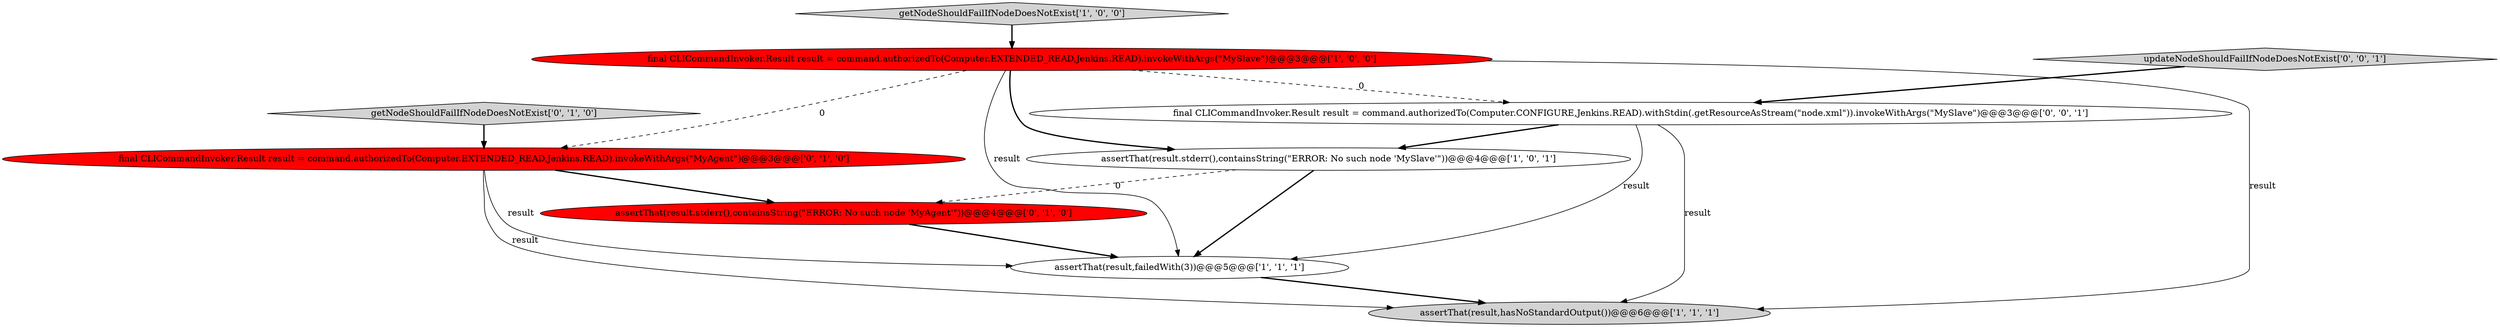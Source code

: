 digraph {
9 [style = filled, label = "final CLICommandInvoker.Result result = command.authorizedTo(Computer.CONFIGURE,Jenkins.READ).withStdin(.getResourceAsStream(\"node.xml\")).invokeWithArgs(\"MySlave\")@@@3@@@['0', '0', '1']", fillcolor = white, shape = ellipse image = "AAA0AAABBB3BBB"];
6 [style = filled, label = "assertThat(result.stderr(),containsString(\"ERROR: No such node 'MyAgent'\"))@@@4@@@['0', '1', '0']", fillcolor = red, shape = ellipse image = "AAA1AAABBB2BBB"];
7 [style = filled, label = "getNodeShouldFailIfNodeDoesNotExist['0', '1', '0']", fillcolor = lightgray, shape = diamond image = "AAA0AAABBB2BBB"];
5 [style = filled, label = "final CLICommandInvoker.Result result = command.authorizedTo(Computer.EXTENDED_READ,Jenkins.READ).invokeWithArgs(\"MyAgent\")@@@3@@@['0', '1', '0']", fillcolor = red, shape = ellipse image = "AAA1AAABBB2BBB"];
8 [style = filled, label = "updateNodeShouldFailIfNodeDoesNotExist['0', '0', '1']", fillcolor = lightgray, shape = diamond image = "AAA0AAABBB3BBB"];
1 [style = filled, label = "assertThat(result,hasNoStandardOutput())@@@6@@@['1', '1', '1']", fillcolor = lightgray, shape = ellipse image = "AAA0AAABBB1BBB"];
0 [style = filled, label = "getNodeShouldFailIfNodeDoesNotExist['1', '0', '0']", fillcolor = lightgray, shape = diamond image = "AAA0AAABBB1BBB"];
3 [style = filled, label = "assertThat(result,failedWith(3))@@@5@@@['1', '1', '1']", fillcolor = white, shape = ellipse image = "AAA0AAABBB1BBB"];
2 [style = filled, label = "assertThat(result.stderr(),containsString(\"ERROR: No such node 'MySlave'\"))@@@4@@@['1', '0', '1']", fillcolor = white, shape = ellipse image = "AAA0AAABBB1BBB"];
4 [style = filled, label = "final CLICommandInvoker.Result result = command.authorizedTo(Computer.EXTENDED_READ,Jenkins.READ).invokeWithArgs(\"MySlave\")@@@3@@@['1', '0', '0']", fillcolor = red, shape = ellipse image = "AAA1AAABBB1BBB"];
4->5 [style = dashed, label="0"];
4->1 [style = solid, label="result"];
6->3 [style = bold, label=""];
5->3 [style = solid, label="result"];
4->9 [style = dashed, label="0"];
7->5 [style = bold, label=""];
9->1 [style = solid, label="result"];
4->2 [style = bold, label=""];
5->6 [style = bold, label=""];
2->6 [style = dashed, label="0"];
3->1 [style = bold, label=""];
9->3 [style = solid, label="result"];
0->4 [style = bold, label=""];
9->2 [style = bold, label=""];
4->3 [style = solid, label="result"];
2->3 [style = bold, label=""];
8->9 [style = bold, label=""];
5->1 [style = solid, label="result"];
}
